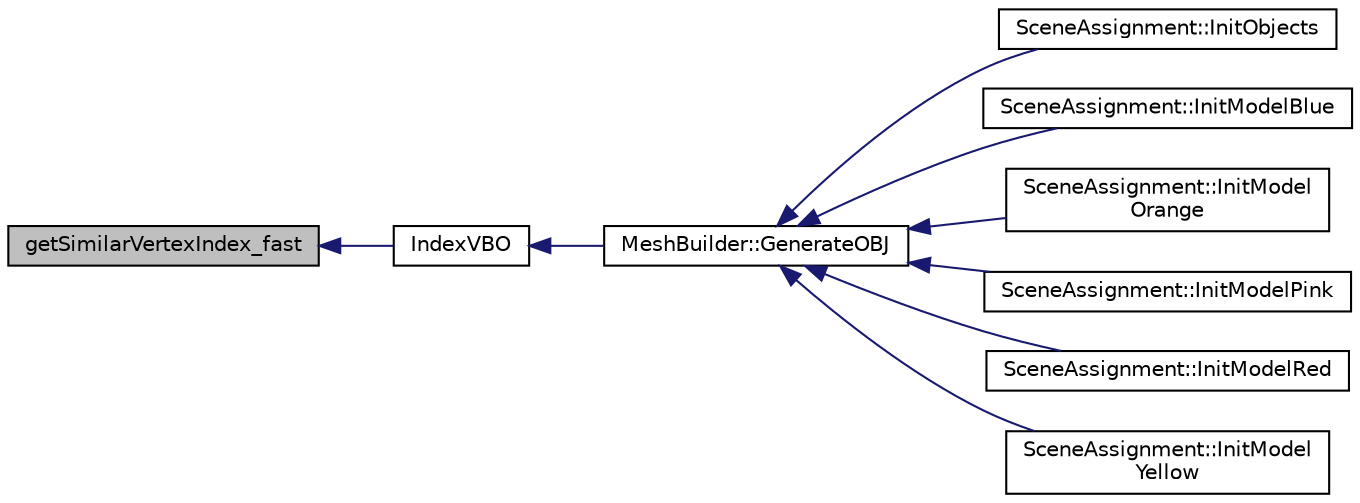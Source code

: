 digraph "getSimilarVertexIndex_fast"
{
  bgcolor="transparent";
  edge [fontname="Helvetica",fontsize="10",labelfontname="Helvetica",labelfontsize="10"];
  node [fontname="Helvetica",fontsize="10",shape=record];
  rankdir="LR";
  Node1 [label="getSimilarVertexIndex_fast",height=0.2,width=0.4,color="black", fillcolor="grey75", style="filled", fontcolor="black"];
  Node1 -> Node2 [dir="back",color="midnightblue",fontsize="10",style="solid",fontname="Helvetica"];
  Node2 [label="IndexVBO",height=0.2,width=0.4,color="black",URL="$LoadOBJ_8h.html#aa99ef9426a57205ed8acb8f7d41f3bae"];
  Node2 -> Node3 [dir="back",color="midnightblue",fontsize="10",style="solid",fontname="Helvetica"];
  Node3 [label="MeshBuilder::GenerateOBJ",height=0.2,width=0.4,color="black",URL="$classMeshBuilder.html#aba87550d7726a610c911fbb977fd3575"];
  Node3 -> Node4 [dir="back",color="midnightblue",fontsize="10",style="solid",fontname="Helvetica"];
  Node4 [label="SceneAssignment::InitObjects",height=0.2,width=0.4,color="black",URL="$classSceneAssignment.html#a5aa22680f446b53387f0c2fb6959200e",tooltip="Initialize all the objects that are going to be used in the program /*. "];
  Node3 -> Node5 [dir="back",color="midnightblue",fontsize="10",style="solid",fontname="Helvetica"];
  Node5 [label="SceneAssignment::InitModelBlue",height=0.2,width=0.4,color="black",URL="$classSceneAssignment.html#a10920945ed53bad90a29deb4609bb5f5",tooltip="Initialize the individual parts of the body for our blue NPC /*. "];
  Node3 -> Node6 [dir="back",color="midnightblue",fontsize="10",style="solid",fontname="Helvetica"];
  Node6 [label="SceneAssignment::InitModel\lOrange",height=0.2,width=0.4,color="black",URL="$classSceneAssignment.html#aa96e53030c7af80b4e7a0527234fae92",tooltip="Initialize the individual parts of the body for our orange NPC /*. "];
  Node3 -> Node7 [dir="back",color="midnightblue",fontsize="10",style="solid",fontname="Helvetica"];
  Node7 [label="SceneAssignment::InitModelPink",height=0.2,width=0.4,color="black",URL="$classSceneAssignment.html#af158ed2b41efac44cf42018f2c63e803",tooltip="Initialize the individual parts of the body for our pink NPC /*. "];
  Node3 -> Node8 [dir="back",color="midnightblue",fontsize="10",style="solid",fontname="Helvetica"];
  Node8 [label="SceneAssignment::InitModelRed",height=0.2,width=0.4,color="black",URL="$classSceneAssignment.html#a4028484252f97add29de7507b10dcb70",tooltip="Initialize the individual parts of the body for our red NPC /*. "];
  Node3 -> Node9 [dir="back",color="midnightblue",fontsize="10",style="solid",fontname="Helvetica"];
  Node9 [label="SceneAssignment::InitModel\lYellow",height=0.2,width=0.4,color="black",URL="$classSceneAssignment.html#a2112408f935bba61585431abe868b5fd",tooltip="Initialize the individual parts of the body for our yellow NPC /*. "];
}
